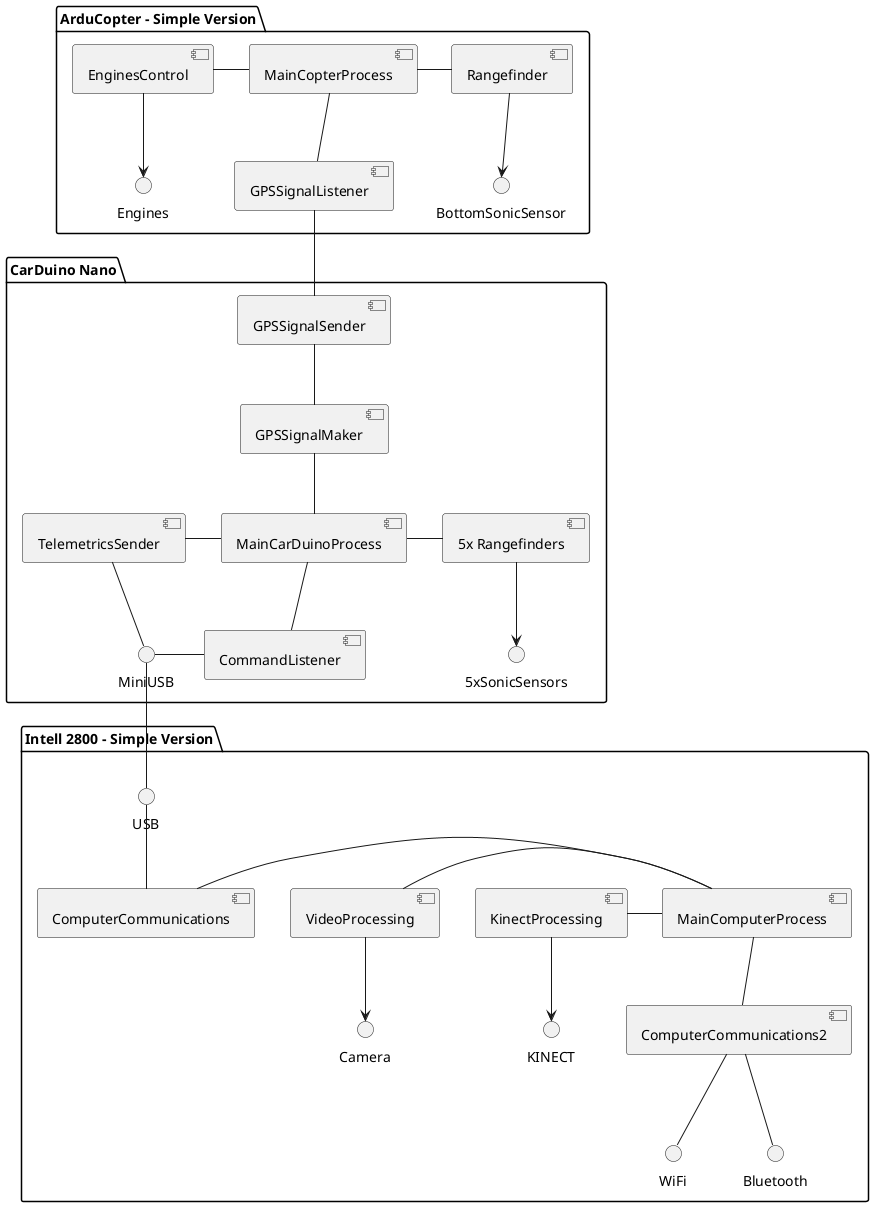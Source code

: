 @startuml
package "ArduCopter - Simple Version" {
  [EnginesControl] -down-> Engines
  [EnginesControl] - [MainCopterProcess]
  [MainCopterProcess] - [Rangefinder]
  [Rangefinder] -down-> BottomSonicSensor
  [MainCopterProcess] -down- [GPSSignalListener]
}
package "CarDuino Nano" {
  [GPSSignalMaker] -down- [MainCarDuinoProcess]
  [MainCarDuinoProcess] -down- [CommandListener]
  [GPSSignalMaker] -up- [GPSSignalSender]
  [MainCarDuinoProcess] - [5x Rangefinders]
  [5x Rangefinders] -down-> 5xSonicSensors
  [TelemetricsSender] - [MainCarDuinoProcess]
  [TelemetricsSender] -down- MiniUSB
  [CommandListener] -left- MiniUSB
}
package "Intell 2800 - Simple Version" {
  [ComputerCommunications] -up- USB
  [ComputerCommunications] - [MainComputerProcess]
  [KinectProcessing] -down-> KINECT
  [KinectProcessing] - [MainComputerProcess]
  [VideoProcessing] -down-> Camera
  [VideoProcessing] - [MainComputerProcess] 
  [ComputerCommunications2] -up- [MainComputerProcess]
  [ComputerCommunications2] -down- WiFi
  [ComputerCommunications2] -down- Bluetooth
}
[GPSSignalListener] -down- [GPSSignalSender]
USB -up- MiniUSB
@enduml